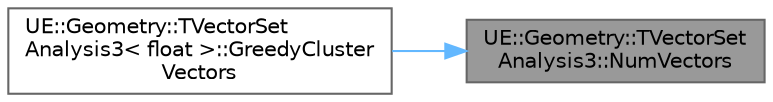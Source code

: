 digraph "UE::Geometry::TVectorSetAnalysis3::NumVectors"
{
 // INTERACTIVE_SVG=YES
 // LATEX_PDF_SIZE
  bgcolor="transparent";
  edge [fontname=Helvetica,fontsize=10,labelfontname=Helvetica,labelfontsize=10];
  node [fontname=Helvetica,fontsize=10,shape=box,height=0.2,width=0.4];
  rankdir="RL";
  Node1 [id="Node000001",label="UE::Geometry::TVectorSet\lAnalysis3::NumVectors",height=0.2,width=0.4,color="gray40", fillcolor="grey60", style="filled", fontcolor="black",tooltip=" "];
  Node1 -> Node2 [id="edge1_Node000001_Node000002",dir="back",color="steelblue1",style="solid",tooltip=" "];
  Node2 [id="Node000002",label="UE::Geometry::TVectorSet\lAnalysis3\< float \>::GreedyCluster\lVectors",height=0.2,width=0.4,color="grey40", fillcolor="white", style="filled",URL="$db/d24/classUE_1_1Geometry_1_1TVectorSetAnalysis3.html#af697da5f3b376ee5242efbae35d43b74",tooltip=" "];
}
